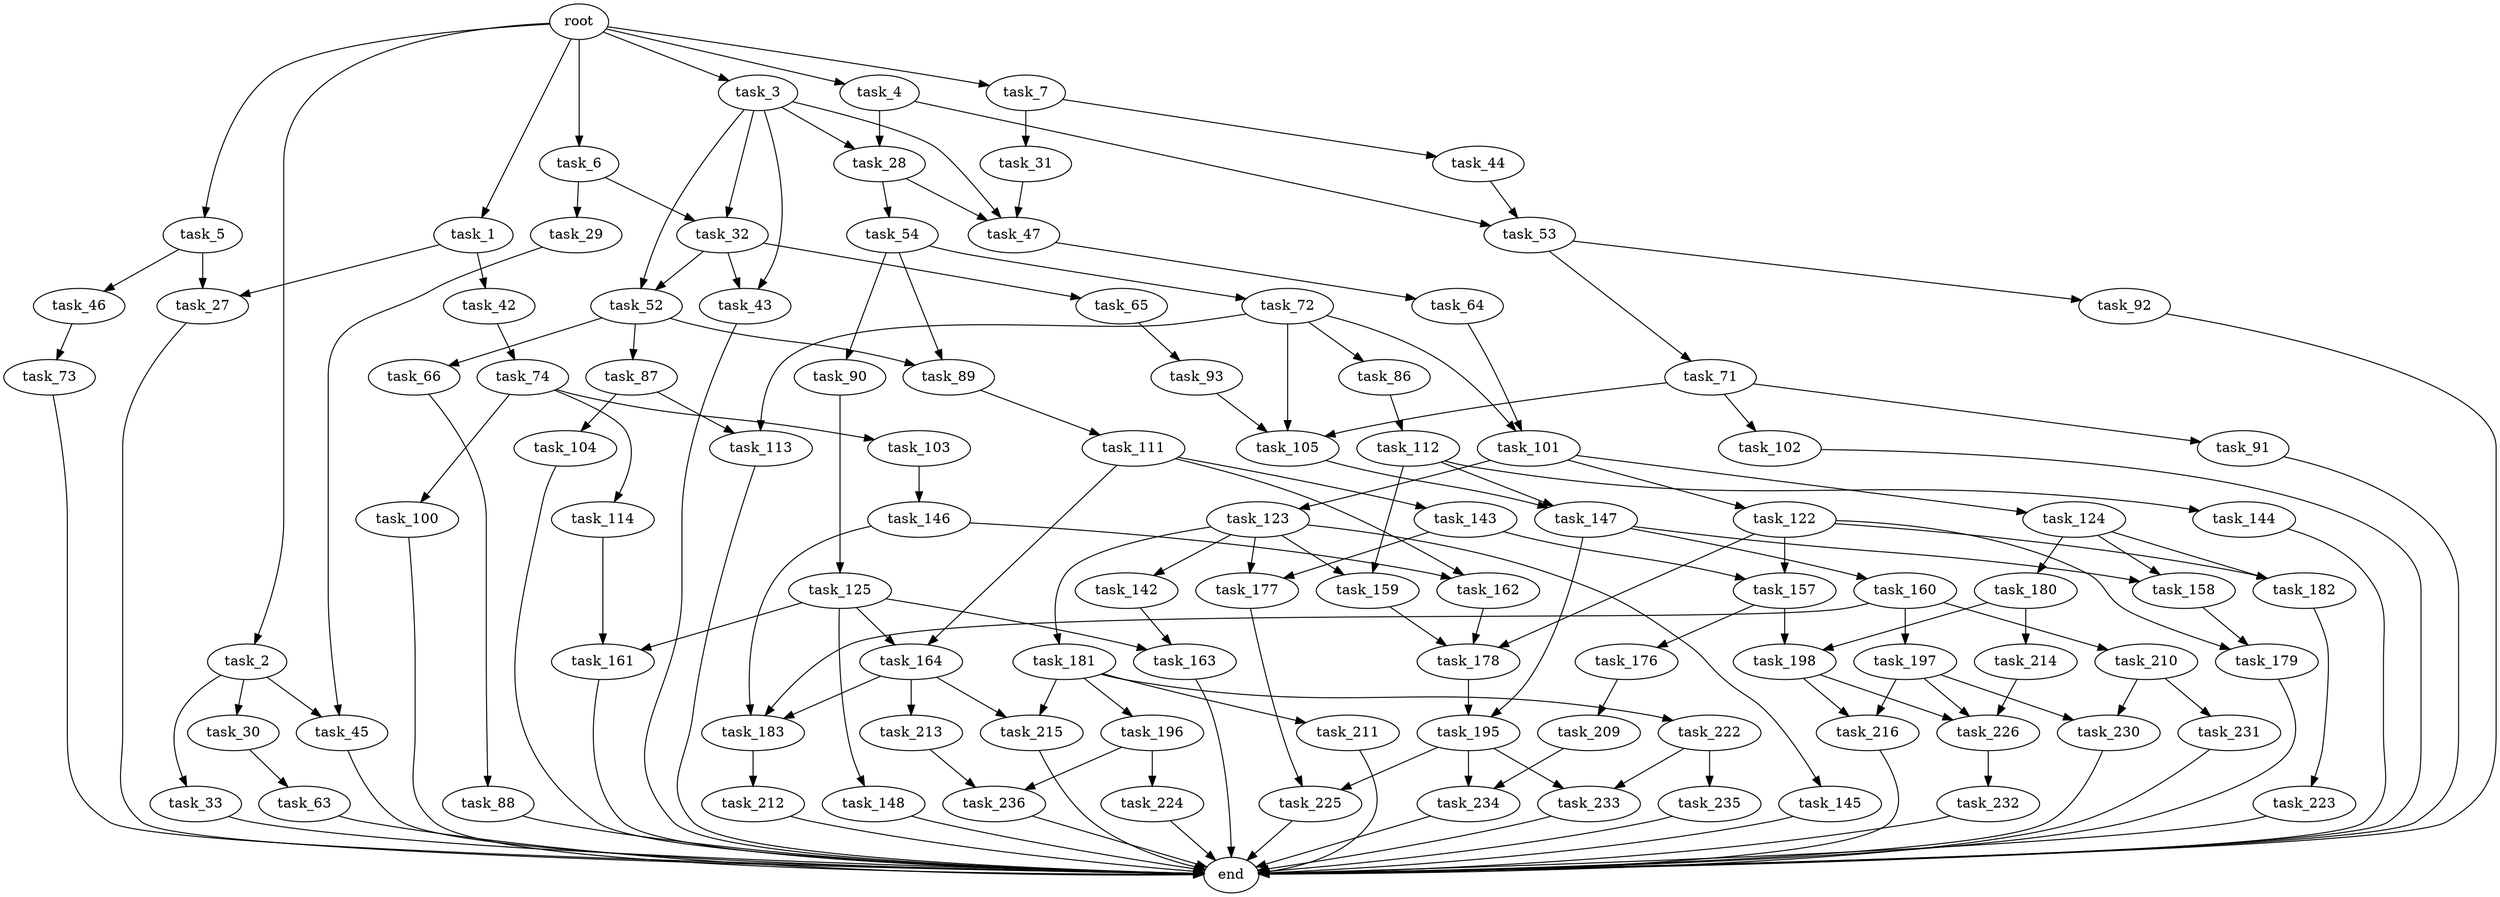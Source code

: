 digraph G {
  root [size="0.000000"];
  task_1 [size="10961427544.000000"];
  task_2 [size="936203473792.000000"];
  task_3 [size="802265681.000000"];
  task_4 [size="40049959331.000000"];
  task_5 [size="302237313111.000000"];
  task_6 [size="19418264429.000000"];
  task_7 [size="1073741824000.000000"];
  task_27 [size="2976649432.000000"];
  task_28 [size="14866296832.000000"];
  task_29 [size="11928743159.000000"];
  task_30 [size="368293445632.000000"];
  task_31 [size="782757789696.000000"];
  task_32 [size="146763338160.000000"];
  task_33 [size="2090496483.000000"];
  task_42 [size="134217728000.000000"];
  task_43 [size="68719476736.000000"];
  task_44 [size="1180596861.000000"];
  task_45 [size="6129050283.000000"];
  task_46 [size="1262617800.000000"];
  task_47 [size="443132668714.000000"];
  task_52 [size="68719476736.000000"];
  task_53 [size="286444314074.000000"];
  task_54 [size="573641143360.000000"];
  task_63 [size="53191172141.000000"];
  task_64 [size="15209104477.000000"];
  task_65 [size="134217728000.000000"];
  task_66 [size="49041888298.000000"];
  task_71 [size="28991029248.000000"];
  task_72 [size="240137995926.000000"];
  task_73 [size="15892659615.000000"];
  task_74 [size="68719476736.000000"];
  task_86 [size="368293445632.000000"];
  task_87 [size="5221465629.000000"];
  task_88 [size="21317343972.000000"];
  task_89 [size="142881177799.000000"];
  task_90 [size="362456331.000000"];
  task_91 [size="5804781078.000000"];
  task_92 [size="6883967414.000000"];
  task_93 [size="368293445632.000000"];
  task_100 [size="6793535222.000000"];
  task_101 [size="549755813888.000000"];
  task_102 [size="28991029248.000000"];
  task_103 [size="1068060084.000000"];
  task_104 [size="7074523273.000000"];
  task_105 [size="213517621869.000000"];
  task_111 [size="393533917242.000000"];
  task_112 [size="782757789696.000000"];
  task_113 [size="68719476736.000000"];
  task_114 [size="28510249409.000000"];
  task_122 [size="3505698707.000000"];
  task_123 [size="175087614496.000000"];
  task_124 [size="605605519570.000000"];
  task_125 [size="659300929.000000"];
  task_142 [size="134217728000.000000"];
  task_143 [size="28991029248.000000"];
  task_144 [size="13246536321.000000"];
  task_145 [size="884330931146.000000"];
  task_146 [size="15083911304.000000"];
  task_147 [size="1737060370.000000"];
  task_148 [size="549205239396.000000"];
  task_157 [size="662745662528.000000"];
  task_158 [size="28991029248.000000"];
  task_159 [size="24993247851.000000"];
  task_160 [size="78862643386.000000"];
  task_161 [size="15419920554.000000"];
  task_162 [size="35983515590.000000"];
  task_163 [size="368293445632.000000"];
  task_164 [size="33463944004.000000"];
  task_176 [size="1717915734.000000"];
  task_177 [size="16717519289.000000"];
  task_178 [size="18664012610.000000"];
  task_179 [size="368293445632.000000"];
  task_180 [size="212569421169.000000"];
  task_181 [size="8920515361.000000"];
  task_182 [size="290831732177.000000"];
  task_183 [size="1544229439.000000"];
  task_195 [size="4526321962.000000"];
  task_196 [size="622669665291.000000"];
  task_197 [size="782757789696.000000"];
  task_198 [size="28991029248.000000"];
  task_209 [size="134217728000.000000"];
  task_210 [size="53160655123.000000"];
  task_211 [size="782757789696.000000"];
  task_212 [size="5702569089.000000"];
  task_213 [size="4333508786.000000"];
  task_214 [size="46716674403.000000"];
  task_215 [size="68719476736.000000"];
  task_216 [size="781052805478.000000"];
  task_222 [size="16468710016.000000"];
  task_223 [size="4259002061.000000"];
  task_224 [size="1813525760.000000"];
  task_225 [size="782757789696.000000"];
  task_226 [size="13368041662.000000"];
  task_230 [size="549755813888.000000"];
  task_231 [size="599685243922.000000"];
  task_232 [size="46158631027.000000"];
  task_233 [size="104720929523.000000"];
  task_234 [size="27187658586.000000"];
  task_235 [size="28991029248.000000"];
  task_236 [size="85400848441.000000"];
  end [size="0.000000"];

  root -> task_1 [size="1.000000"];
  root -> task_2 [size="1.000000"];
  root -> task_3 [size="1.000000"];
  root -> task_4 [size="1.000000"];
  root -> task_5 [size="1.000000"];
  root -> task_6 [size="1.000000"];
  root -> task_7 [size="1.000000"];
  task_1 -> task_27 [size="301989888.000000"];
  task_1 -> task_42 [size="301989888.000000"];
  task_2 -> task_30 [size="679477248.000000"];
  task_2 -> task_33 [size="679477248.000000"];
  task_2 -> task_45 [size="679477248.000000"];
  task_3 -> task_28 [size="33554432.000000"];
  task_3 -> task_32 [size="33554432.000000"];
  task_3 -> task_43 [size="33554432.000000"];
  task_3 -> task_47 [size="33554432.000000"];
  task_3 -> task_52 [size="33554432.000000"];
  task_4 -> task_28 [size="33554432.000000"];
  task_4 -> task_53 [size="33554432.000000"];
  task_5 -> task_27 [size="301989888.000000"];
  task_5 -> task_46 [size="301989888.000000"];
  task_6 -> task_29 [size="679477248.000000"];
  task_6 -> task_32 [size="679477248.000000"];
  task_7 -> task_31 [size="838860800.000000"];
  task_7 -> task_44 [size="838860800.000000"];
  task_27 -> end [size="1.000000"];
  task_28 -> task_47 [size="679477248.000000"];
  task_28 -> task_54 [size="679477248.000000"];
  task_29 -> task_45 [size="411041792.000000"];
  task_30 -> task_63 [size="411041792.000000"];
  task_31 -> task_47 [size="679477248.000000"];
  task_32 -> task_43 [size="301989888.000000"];
  task_32 -> task_52 [size="301989888.000000"];
  task_32 -> task_65 [size="301989888.000000"];
  task_33 -> end [size="1.000000"];
  task_42 -> task_74 [size="209715200.000000"];
  task_43 -> end [size="1.000000"];
  task_44 -> task_53 [size="134217728.000000"];
  task_45 -> end [size="1.000000"];
  task_46 -> task_73 [size="134217728.000000"];
  task_47 -> task_64 [size="301989888.000000"];
  task_52 -> task_66 [size="134217728.000000"];
  task_52 -> task_87 [size="134217728.000000"];
  task_52 -> task_89 [size="134217728.000000"];
  task_53 -> task_71 [size="301989888.000000"];
  task_53 -> task_92 [size="301989888.000000"];
  task_54 -> task_72 [size="411041792.000000"];
  task_54 -> task_89 [size="411041792.000000"];
  task_54 -> task_90 [size="411041792.000000"];
  task_63 -> end [size="1.000000"];
  task_64 -> task_101 [size="301989888.000000"];
  task_65 -> task_93 [size="209715200.000000"];
  task_66 -> task_88 [size="838860800.000000"];
  task_71 -> task_91 [size="75497472.000000"];
  task_71 -> task_102 [size="75497472.000000"];
  task_71 -> task_105 [size="75497472.000000"];
  task_72 -> task_86 [size="411041792.000000"];
  task_72 -> task_101 [size="411041792.000000"];
  task_72 -> task_105 [size="411041792.000000"];
  task_72 -> task_113 [size="411041792.000000"];
  task_73 -> end [size="1.000000"];
  task_74 -> task_100 [size="134217728.000000"];
  task_74 -> task_103 [size="134217728.000000"];
  task_74 -> task_114 [size="134217728.000000"];
  task_86 -> task_112 [size="411041792.000000"];
  task_87 -> task_104 [size="134217728.000000"];
  task_87 -> task_113 [size="134217728.000000"];
  task_88 -> end [size="1.000000"];
  task_89 -> task_111 [size="134217728.000000"];
  task_90 -> task_125 [size="33554432.000000"];
  task_91 -> end [size="1.000000"];
  task_92 -> end [size="1.000000"];
  task_93 -> task_105 [size="411041792.000000"];
  task_100 -> end [size="1.000000"];
  task_101 -> task_122 [size="536870912.000000"];
  task_101 -> task_123 [size="536870912.000000"];
  task_101 -> task_124 [size="536870912.000000"];
  task_102 -> end [size="1.000000"];
  task_103 -> task_146 [size="33554432.000000"];
  task_104 -> end [size="1.000000"];
  task_105 -> task_147 [size="209715200.000000"];
  task_111 -> task_143 [size="301989888.000000"];
  task_111 -> task_162 [size="301989888.000000"];
  task_111 -> task_164 [size="301989888.000000"];
  task_112 -> task_144 [size="679477248.000000"];
  task_112 -> task_147 [size="679477248.000000"];
  task_112 -> task_159 [size="679477248.000000"];
  task_113 -> end [size="1.000000"];
  task_114 -> task_161 [size="75497472.000000"];
  task_122 -> task_157 [size="75497472.000000"];
  task_122 -> task_178 [size="75497472.000000"];
  task_122 -> task_179 [size="75497472.000000"];
  task_122 -> task_182 [size="75497472.000000"];
  task_123 -> task_142 [size="134217728.000000"];
  task_123 -> task_145 [size="134217728.000000"];
  task_123 -> task_159 [size="134217728.000000"];
  task_123 -> task_177 [size="134217728.000000"];
  task_123 -> task_181 [size="134217728.000000"];
  task_124 -> task_158 [size="679477248.000000"];
  task_124 -> task_180 [size="679477248.000000"];
  task_124 -> task_182 [size="679477248.000000"];
  task_125 -> task_148 [size="33554432.000000"];
  task_125 -> task_161 [size="33554432.000000"];
  task_125 -> task_163 [size="33554432.000000"];
  task_125 -> task_164 [size="33554432.000000"];
  task_142 -> task_163 [size="209715200.000000"];
  task_143 -> task_157 [size="75497472.000000"];
  task_143 -> task_177 [size="75497472.000000"];
  task_144 -> end [size="1.000000"];
  task_145 -> end [size="1.000000"];
  task_146 -> task_162 [size="411041792.000000"];
  task_146 -> task_183 [size="411041792.000000"];
  task_147 -> task_158 [size="33554432.000000"];
  task_147 -> task_160 [size="33554432.000000"];
  task_147 -> task_195 [size="33554432.000000"];
  task_148 -> end [size="1.000000"];
  task_157 -> task_176 [size="536870912.000000"];
  task_157 -> task_198 [size="536870912.000000"];
  task_158 -> task_179 [size="75497472.000000"];
  task_159 -> task_178 [size="411041792.000000"];
  task_160 -> task_183 [size="75497472.000000"];
  task_160 -> task_197 [size="75497472.000000"];
  task_160 -> task_210 [size="75497472.000000"];
  task_161 -> end [size="1.000000"];
  task_162 -> task_178 [size="33554432.000000"];
  task_163 -> end [size="1.000000"];
  task_164 -> task_183 [size="838860800.000000"];
  task_164 -> task_213 [size="838860800.000000"];
  task_164 -> task_215 [size="838860800.000000"];
  task_176 -> task_209 [size="33554432.000000"];
  task_177 -> task_225 [size="301989888.000000"];
  task_178 -> task_195 [size="33554432.000000"];
  task_179 -> end [size="1.000000"];
  task_180 -> task_198 [size="838860800.000000"];
  task_180 -> task_214 [size="838860800.000000"];
  task_181 -> task_196 [size="33554432.000000"];
  task_181 -> task_211 [size="33554432.000000"];
  task_181 -> task_215 [size="33554432.000000"];
  task_181 -> task_222 [size="33554432.000000"];
  task_182 -> task_223 [size="209715200.000000"];
  task_183 -> task_212 [size="33554432.000000"];
  task_195 -> task_225 [size="301989888.000000"];
  task_195 -> task_233 [size="301989888.000000"];
  task_195 -> task_234 [size="301989888.000000"];
  task_196 -> task_224 [size="536870912.000000"];
  task_196 -> task_236 [size="536870912.000000"];
  task_197 -> task_216 [size="679477248.000000"];
  task_197 -> task_226 [size="679477248.000000"];
  task_197 -> task_230 [size="679477248.000000"];
  task_198 -> task_216 [size="75497472.000000"];
  task_198 -> task_226 [size="75497472.000000"];
  task_209 -> task_234 [size="209715200.000000"];
  task_210 -> task_230 [size="838860800.000000"];
  task_210 -> task_231 [size="838860800.000000"];
  task_211 -> end [size="1.000000"];
  task_212 -> end [size="1.000000"];
  task_213 -> task_236 [size="75497472.000000"];
  task_214 -> task_226 [size="134217728.000000"];
  task_215 -> end [size="1.000000"];
  task_216 -> end [size="1.000000"];
  task_222 -> task_233 [size="679477248.000000"];
  task_222 -> task_235 [size="679477248.000000"];
  task_223 -> end [size="1.000000"];
  task_224 -> end [size="1.000000"];
  task_225 -> end [size="1.000000"];
  task_226 -> task_232 [size="209715200.000000"];
  task_230 -> end [size="1.000000"];
  task_231 -> end [size="1.000000"];
  task_232 -> end [size="1.000000"];
  task_233 -> end [size="1.000000"];
  task_234 -> end [size="1.000000"];
  task_235 -> end [size="1.000000"];
  task_236 -> end [size="1.000000"];
}
